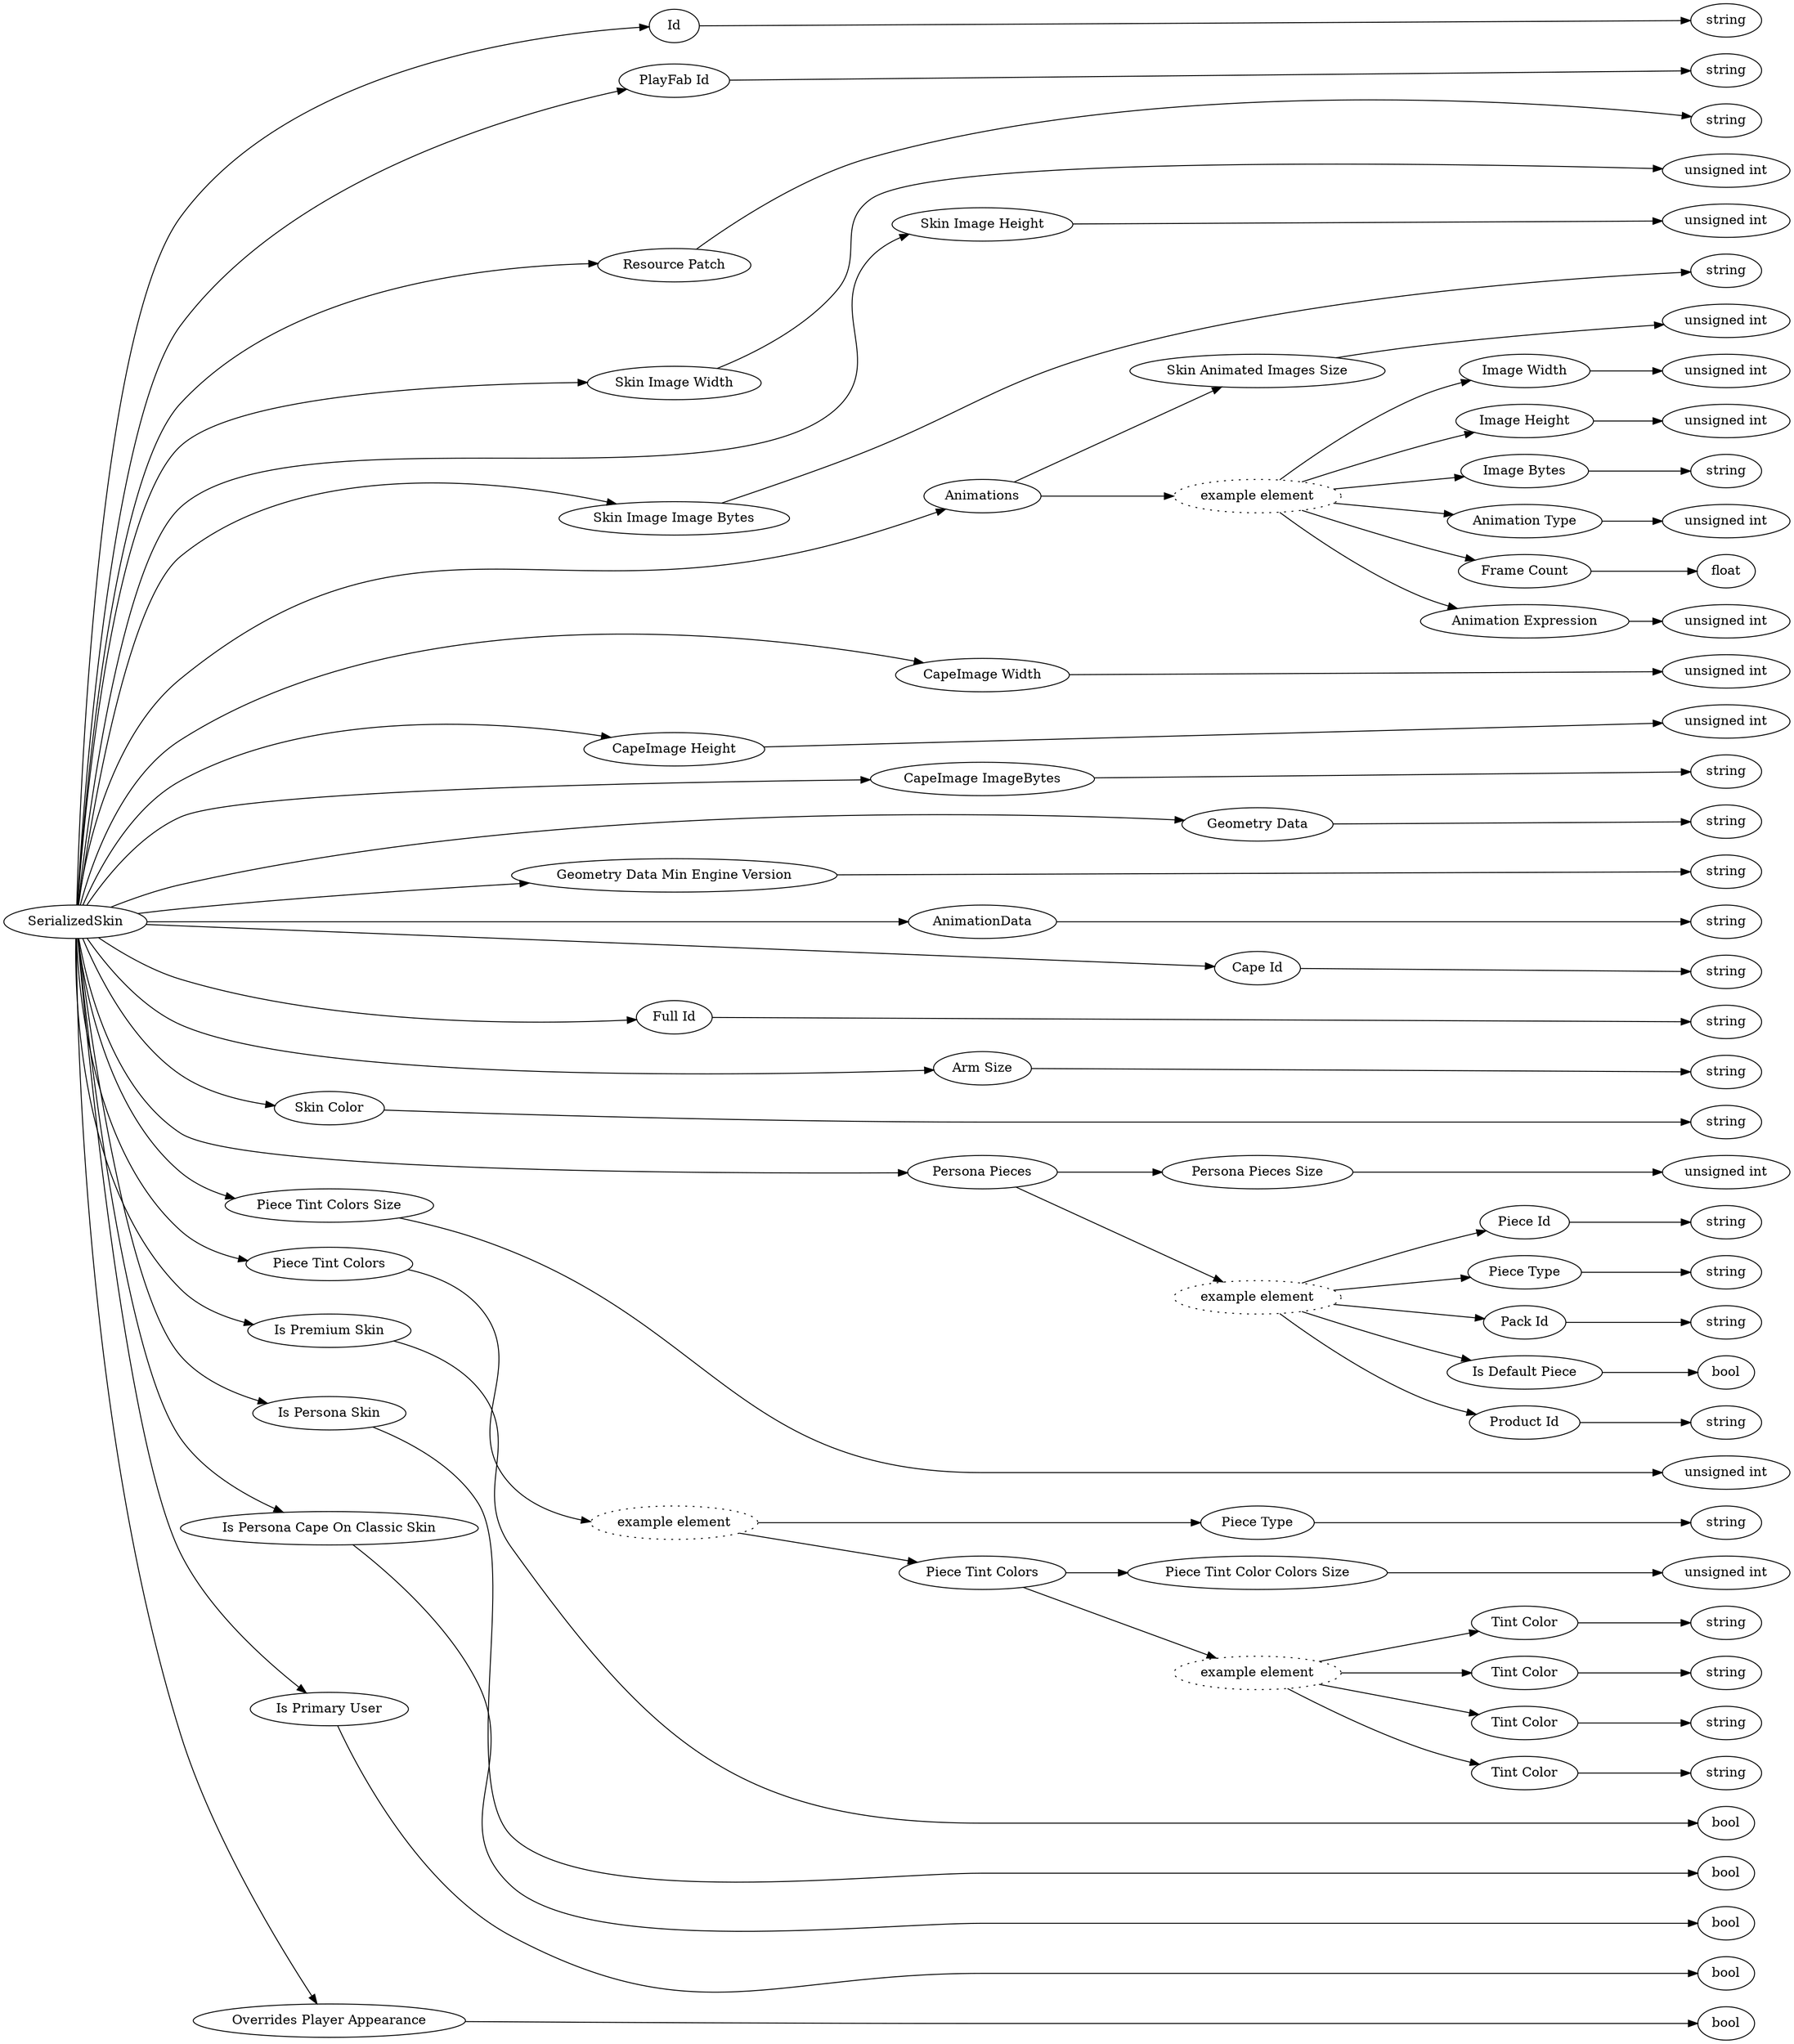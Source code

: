 digraph "SerializedSkin" {
rankdir = LR
22
22 -> 23
23 -> 24
22 -> 25
25 -> 26
22 -> 27
27 -> 28
22 -> 29
29 -> 30
22 -> 31
31 -> 32
22 -> 33
33 -> 34
22 -> 35
35 -> 36
36 -> 37
35 -> 38
38 -> 39
39 -> 40
38 -> 41
41 -> 42
38 -> 43
43 -> 44
38 -> 45
45 -> 46
38 -> 47
47 -> 48
38 -> 49
49 -> 50
22 -> 51
51 -> 52
22 -> 53
53 -> 54
22 -> 55
55 -> 56
22 -> 57
57 -> 58
22 -> 59
59 -> 60
22 -> 61
61 -> 62
22 -> 63
63 -> 64
22 -> 65
65 -> 66
22 -> 67
67 -> 68
22 -> 69
69 -> 70
22 -> 71
71 -> 72
72 -> 73
71 -> 74
74 -> 75
75 -> 76
74 -> 77
77 -> 78
74 -> 79
79 -> 80
74 -> 81
81 -> 82
74 -> 83
83 -> 84
22 -> 85
85 -> 86
22 -> 87
87 -> 88
88 -> 89
89 -> 90
88 -> 91
91 -> 92
92 -> 93
91 -> 94
94 -> 95
95 -> 96
94 -> 97
97 -> 98
94 -> 99
99 -> 100
94 -> 101
101 -> 102
22 -> 103
103 -> 104
22 -> 105
105 -> 106
22 -> 107
107 -> 108
22 -> 109
109 -> 110
22 -> 111
111 -> 112

22 [label="SerializedSkin",comment="name: \"SerializedSkin\", typeName: \"\", id: 22, branchId: 0, recurseId: -1, attributes: 0, notes: \"\""];
23 [label="Id",comment="name: \"Id\", typeName: \"\", id: 23, branchId: 0, recurseId: -1, attributes: 0, notes: \"\""];
24 [label="string",comment="name: \"string\", typeName: \"\", id: 24, branchId: 0, recurseId: -1, attributes: 512, notes: \"\""];
25 [label="PlayFab Id",comment="name: \"PlayFab Id\", typeName: \"\", id: 25, branchId: 0, recurseId: -1, attributes: 0, notes: \"\""];
26 [label="string",comment="name: \"string\", typeName: \"\", id: 26, branchId: 0, recurseId: -1, attributes: 512, notes: \"\""];
27 [label="Resource Patch",comment="name: \"Resource Patch\", typeName: \"\", id: 27, branchId: 0, recurseId: -1, attributes: 0, notes: \"Represents a json blob that contains information about geometry, animations, animation controllers, and attachables, that can be applied to a skin when deserializing.\""];
28 [label="string",comment="name: \"string\", typeName: \"\", id: 28, branchId: 0, recurseId: -1, attributes: 512, notes: \"\""];
29 [label="Skin Image Width",comment="name: \"Skin Image Width\", typeName: \"\", id: 29, branchId: 0, recurseId: -1, attributes: 0, notes: \"\""];
30 [label="unsigned int",comment="name: \"unsigned int\", typeName: \"\", id: 30, branchId: 0, recurseId: -1, attributes: 512, notes: \"\""];
31 [label="Skin Image Height",comment="name: \"Skin Image Height\", typeName: \"\", id: 31, branchId: 0, recurseId: -1, attributes: 0, notes: \"\""];
32 [label="unsigned int",comment="name: \"unsigned int\", typeName: \"\", id: 32, branchId: 0, recurseId: -1, attributes: 512, notes: \"\""];
33 [label="Skin Image Image Bytes",comment="name: \"Skin Image Image Bytes\", typeName: \"\", id: 33, branchId: 0, recurseId: -1, attributes: 0, notes: \"Serialized into a string\""];
34 [label="string",comment="name: \"string\", typeName: \"\", id: 34, branchId: 0, recurseId: -1, attributes: 512, notes: \"\""];
35 [label="Animations",comment="name: \"Animations\", typeName: \"\", id: 35, branchId: 0, recurseId: -1, attributes: 8, notes: \"\""];
36 [label="Skin Animated Images Size",comment="name: \"Skin Animated Images Size\", typeName: \"\", id: 36, branchId: 0, recurseId: -1, attributes: 0, notes: \"\""];
37 [label="unsigned int",comment="name: \"unsigned int\", typeName: \"\", id: 37, branchId: 0, recurseId: -1, attributes: 512, notes: \"\""];
38 [label="example element",style=dotted,comment="name: \"example element\", typeName: \"\", id: 38, branchId: 0, recurseId: -1, attributes: 16, notes: \"\""];
39 [label="Image Width",comment="name: \"Image Width\", typeName: \"\", id: 39, branchId: 0, recurseId: -1, attributes: 0, notes: \"\""];
40 [label="unsigned int",comment="name: \"unsigned int\", typeName: \"\", id: 40, branchId: 0, recurseId: -1, attributes: 512, notes: \"\""];
41 [label="Image Height",comment="name: \"Image Height\", typeName: \"\", id: 41, branchId: 0, recurseId: -1, attributes: 0, notes: \"\""];
42 [label="unsigned int",comment="name: \"unsigned int\", typeName: \"\", id: 42, branchId: 0, recurseId: -1, attributes: 512, notes: \"\""];
43 [label="Image Bytes",comment="name: \"Image Bytes\", typeName: \"\", id: 43, branchId: 0, recurseId: -1, attributes: 0, notes: \"Serialized into a string\""];
44 [label="string",comment="name: \"string\", typeName: \"\", id: 44, branchId: 0, recurseId: -1, attributes: 512, notes: \"\""];
45 [label="Animation Type",comment="name: \"Animation Type\", typeName: \"\", id: 45, branchId: 0, recurseId: -1, attributes: 0, notes: \"\""];
46 [label="unsigned int",comment="name: \"unsigned int\", typeName: \"\", id: 46, branchId: 0, recurseId: -1, attributes: 512, notes: \"\""];
47 [label="Frame Count",comment="name: \"Frame Count\", typeName: \"\", id: 47, branchId: 0, recurseId: -1, attributes: 0, notes: \"\""];
48 [label="float",comment="name: \"float\", typeName: \"\", id: 48, branchId: 0, recurseId: -1, attributes: 512, notes: \"\""];
49 [label="Animation Expression",comment="name: \"Animation Expression\", typeName: \"\", id: 49, branchId: 0, recurseId: -1, attributes: 0, notes: \"\""];
50 [label="unsigned int",comment="name: \"unsigned int\", typeName: \"\", id: 50, branchId: 0, recurseId: -1, attributes: 512, notes: \"\""];
51 [label="CapeImage Width",comment="name: \"CapeImage Width\", typeName: \"\", id: 51, branchId: 0, recurseId: -1, attributes: 0, notes: \"\""];
52 [label="unsigned int",comment="name: \"unsigned int\", typeName: \"\", id: 52, branchId: 0, recurseId: -1, attributes: 512, notes: \"\""];
53 [label="CapeImage Height",comment="name: \"CapeImage Height\", typeName: \"\", id: 53, branchId: 0, recurseId: -1, attributes: 0, notes: \"\""];
54 [label="unsigned int",comment="name: \"unsigned int\", typeName: \"\", id: 54, branchId: 0, recurseId: -1, attributes: 512, notes: \"\""];
55 [label="CapeImage ImageBytes",comment="name: \"CapeImage ImageBytes\", typeName: \"\", id: 55, branchId: 0, recurseId: -1, attributes: 0, notes: \"\""];
56 [label="string",comment="name: \"string\", typeName: \"\", id: 56, branchId: 0, recurseId: -1, attributes: 512, notes: \"\""];
57 [label="Geometry Data",comment="name: \"Geometry Data\", typeName: \"\", id: 57, branchId: 0, recurseId: -1, attributes: 0, notes: \"\""];
58 [label="string",comment="name: \"string\", typeName: \"\", id: 58, branchId: 0, recurseId: -1, attributes: 512, notes: \"\""];
59 [label="Geometry Data Min Engine Version",comment="name: \"Geometry Data Min Engine Version\", typeName: \"\", id: 59, branchId: 0, recurseId: -1, attributes: 0, notes: \"Semantic version\""];
60 [label="string",comment="name: \"string\", typeName: \"\", id: 60, branchId: 0, recurseId: -1, attributes: 512, notes: \"\""];
61 [label="AnimationData",comment="name: \"AnimationData\", typeName: \"\", id: 61, branchId: 0, recurseId: -1, attributes: 0, notes: \"\""];
62 [label="string",comment="name: \"string\", typeName: \"\", id: 62, branchId: 0, recurseId: -1, attributes: 512, notes: \"\""];
63 [label="Cape Id",comment="name: \"Cape Id\", typeName: \"\", id: 63, branchId: 0, recurseId: -1, attributes: 0, notes: \"\""];
64 [label="string",comment="name: \"string\", typeName: \"\", id: 64, branchId: 0, recurseId: -1, attributes: 512, notes: \"\""];
65 [label="Full Id",comment="name: \"Full Id\", typeName: \"\", id: 65, branchId: 0, recurseId: -1, attributes: 0, notes: \"Uniquely identifies a Skin for a player. Skin Pack ID + Skin Id are no longer sufficient, as different players may have the same Classic Skin but different Capes on each of them.\""];
66 [label="string",comment="name: \"string\", typeName: \"\", id: 66, branchId: 0, recurseId: -1, attributes: 512, notes: \"\""];
67 [label="Arm Size",comment="name: \"Arm Size\", typeName: \"\", id: 67, branchId: 0, recurseId: -1, attributes: 0, notes: \"\""];
68 [label="string",comment="name: \"string\", typeName: \"\", id: 68, branchId: 0, recurseId: -1, attributes: 512, notes: \"\""];
69 [label="Skin Color",comment="name: \"Skin Color\", typeName: \"\", id: 69, branchId: 0, recurseId: -1, attributes: 0, notes: \"to hex string\""];
70 [label="string",comment="name: \"string\", typeName: \"\", id: 70, branchId: 0, recurseId: -1, attributes: 512, notes: \"\""];
71 [label="Persona Pieces",comment="name: \"Persona Pieces\", typeName: \"\", id: 71, branchId: 0, recurseId: -1, attributes: 8, notes: \"\""];
72 [label="Persona Pieces Size",comment="name: \"Persona Pieces Size\", typeName: \"\", id: 72, branchId: 0, recurseId: -1, attributes: 0, notes: \"\""];
73 [label="unsigned int",comment="name: \"unsigned int\", typeName: \"\", id: 73, branchId: 0, recurseId: -1, attributes: 512, notes: \"\""];
74 [label="example element",style=dotted,comment="name: \"example element\", typeName: \"\", id: 74, branchId: 0, recurseId: -1, attributes: 16, notes: \"\""];
75 [label="Piece Id",comment="name: \"Piece Id\", typeName: \"\", id: 75, branchId: 0, recurseId: -1, attributes: 0, notes: \"\""];
76 [label="string",comment="name: \"string\", typeName: \"\", id: 76, branchId: 0, recurseId: -1, attributes: 512, notes: \"\""];
77 [label="Piece Type",comment="name: \"Piece Type\", typeName: \"\", id: 77, branchId: 0, recurseId: -1, attributes: 0, notes: \"\""];
78 [label="string",comment="name: \"string\", typeName: \"\", id: 78, branchId: 0, recurseId: -1, attributes: 512, notes: \"\""];
79 [label="Pack Id",comment="name: \"Pack Id\", typeName: \"\", id: 79, branchId: 0, recurseId: -1, attributes: 0, notes: \"\""];
80 [label="string",comment="name: \"string\", typeName: \"\", id: 80, branchId: 0, recurseId: -1, attributes: 512, notes: \"\""];
81 [label="Is Default Piece",comment="name: \"Is Default Piece\", typeName: \"\", id: 81, branchId: 0, recurseId: -1, attributes: 0, notes: \"\""];
82 [label="bool",comment="name: \"bool\", typeName: \"\", id: 82, branchId: 0, recurseId: -1, attributes: 512, notes: \"\""];
83 [label="Product Id",comment="name: \"Product Id\", typeName: \"\", id: 83, branchId: 0, recurseId: -1, attributes: 0, notes: \"\""];
84 [label="string",comment="name: \"string\", typeName: \"\", id: 84, branchId: 0, recurseId: -1, attributes: 512, notes: \"\""];
85 [label="Piece Tint Colors Size",comment="name: \"Piece Tint Colors Size\", typeName: \"\", id: 85, branchId: 0, recurseId: -1, attributes: 0, notes: \"\""];
86 [label="unsigned int",comment="name: \"unsigned int\", typeName: \"\", id: 86, branchId: 0, recurseId: -1, attributes: 512, notes: \"\""];
87 [label="Piece Tint Colors",comment="name: \"Piece Tint Colors\", typeName: \"\", id: 87, branchId: 0, recurseId: -1, attributes: 8, notes: \"\""];
88 [label="example element",style=dotted,comment="name: \"example element\", typeName: \"\", id: 88, branchId: 0, recurseId: -1, attributes: 16, notes: \"\""];
89 [label="Piece Type",comment="name: \"Piece Type\", typeName: \"\", id: 89, branchId: 0, recurseId: -1, attributes: 0, notes: \"\""];
90 [label="string",comment="name: \"string\", typeName: \"\", id: 90, branchId: 0, recurseId: -1, attributes: 512, notes: \"\""];
91 [label="Piece Tint Colors",comment="name: \"Piece Tint Colors\", typeName: \"\", id: 91, branchId: 0, recurseId: -1, attributes: 8, notes: \"\""];
92 [label="Piece Tint Color Colors Size",comment="name: \"Piece Tint Color Colors Size\", typeName: \"\", id: 92, branchId: 0, recurseId: -1, attributes: 0, notes: \"\""];
93 [label="unsigned int",comment="name: \"unsigned int\", typeName: \"\", id: 93, branchId: 0, recurseId: -1, attributes: 512, notes: \"\""];
94 [label="example element",style=dotted,comment="name: \"example element\", typeName: \"\", id: 94, branchId: 0, recurseId: -1, attributes: 16, notes: \"\""];
95 [label="Tint Color",comment="name: \"Tint Color\", typeName: \"\", id: 95, branchId: 0, recurseId: -1, attributes: 0, notes: \"To hex string\""];
96 [label="string",comment="name: \"string\", typeName: \"\", id: 96, branchId: 0, recurseId: -1, attributes: 512, notes: \"\""];
97 [label="Tint Color",comment="name: \"Tint Color\", typeName: \"\", id: 97, branchId: 0, recurseId: -1, attributes: 0, notes: \"To hex string\""];
98 [label="string",comment="name: \"string\", typeName: \"\", id: 98, branchId: 0, recurseId: -1, attributes: 512, notes: \"\""];
99 [label="Tint Color",comment="name: \"Tint Color\", typeName: \"\", id: 99, branchId: 0, recurseId: -1, attributes: 0, notes: \"To hex string\""];
100 [label="string",comment="name: \"string\", typeName: \"\", id: 100, branchId: 0, recurseId: -1, attributes: 512, notes: \"\""];
101 [label="Tint Color",comment="name: \"Tint Color\", typeName: \"\", id: 101, branchId: 0, recurseId: -1, attributes: 0, notes: \"To hex string\""];
102 [label="string",comment="name: \"string\", typeName: \"\", id: 102, branchId: 0, recurseId: -1, attributes: 512, notes: \"\""];
103 [label="Is Premium Skin",comment="name: \"Is Premium Skin\", typeName: \"\", id: 103, branchId: 0, recurseId: -1, attributes: 0, notes: \"\""];
104 [label="bool",comment="name: \"bool\", typeName: \"\", id: 104, branchId: 0, recurseId: -1, attributes: 512, notes: \"\""];
105 [label="Is Persona Skin",comment="name: \"Is Persona Skin\", typeName: \"\", id: 105, branchId: 0, recurseId: -1, attributes: 0, notes: \"Whether a skin is a Classic Skin or Persona Skin\""];
106 [label="bool",comment="name: \"bool\", typeName: \"\", id: 106, branchId: 0, recurseId: -1, attributes: 512, notes: \"\""];
107 [label="Is Persona Cape On Classic Skin",comment="name: \"Is Persona Cape On Classic Skin\", typeName: \"\", id: 107, branchId: 0, recurseId: -1, attributes: 0, notes: \"True if this a classic skin that has a Persona Cape equipped on it, false otherwise.\""];
108 [label="bool",comment="name: \"bool\", typeName: \"\", id: 108, branchId: 0, recurseId: -1, attributes: 512, notes: \"\""];
109 [label="Is Primary User",comment="name: \"Is Primary User\", typeName: \"\", id: 109, branchId: 0, recurseId: -1, attributes: 0, notes: \"\""];
110 [label="bool",comment="name: \"bool\", typeName: \"\", id: 110, branchId: 0, recurseId: -1, attributes: 512, notes: \"\""];
111 [label="Overrides Player Appearance",comment="name: \"Overrides Player Appearance\", typeName: \"\", id: 111, branchId: 0, recurseId: -1, attributes: 0, notes: \"\""];
112 [label="bool",comment="name: \"bool\", typeName: \"\", id: 112, branchId: 0, recurseId: -1, attributes: 512, notes: \"\""];
{ rank = max;24;26;28;30;32;34;37;40;42;44;46;48;50;52;54;56;58;60;62;64;66;68;70;73;76;78;80;82;84;86;90;93;96;98;100;102;104;106;108;110;112}

}
